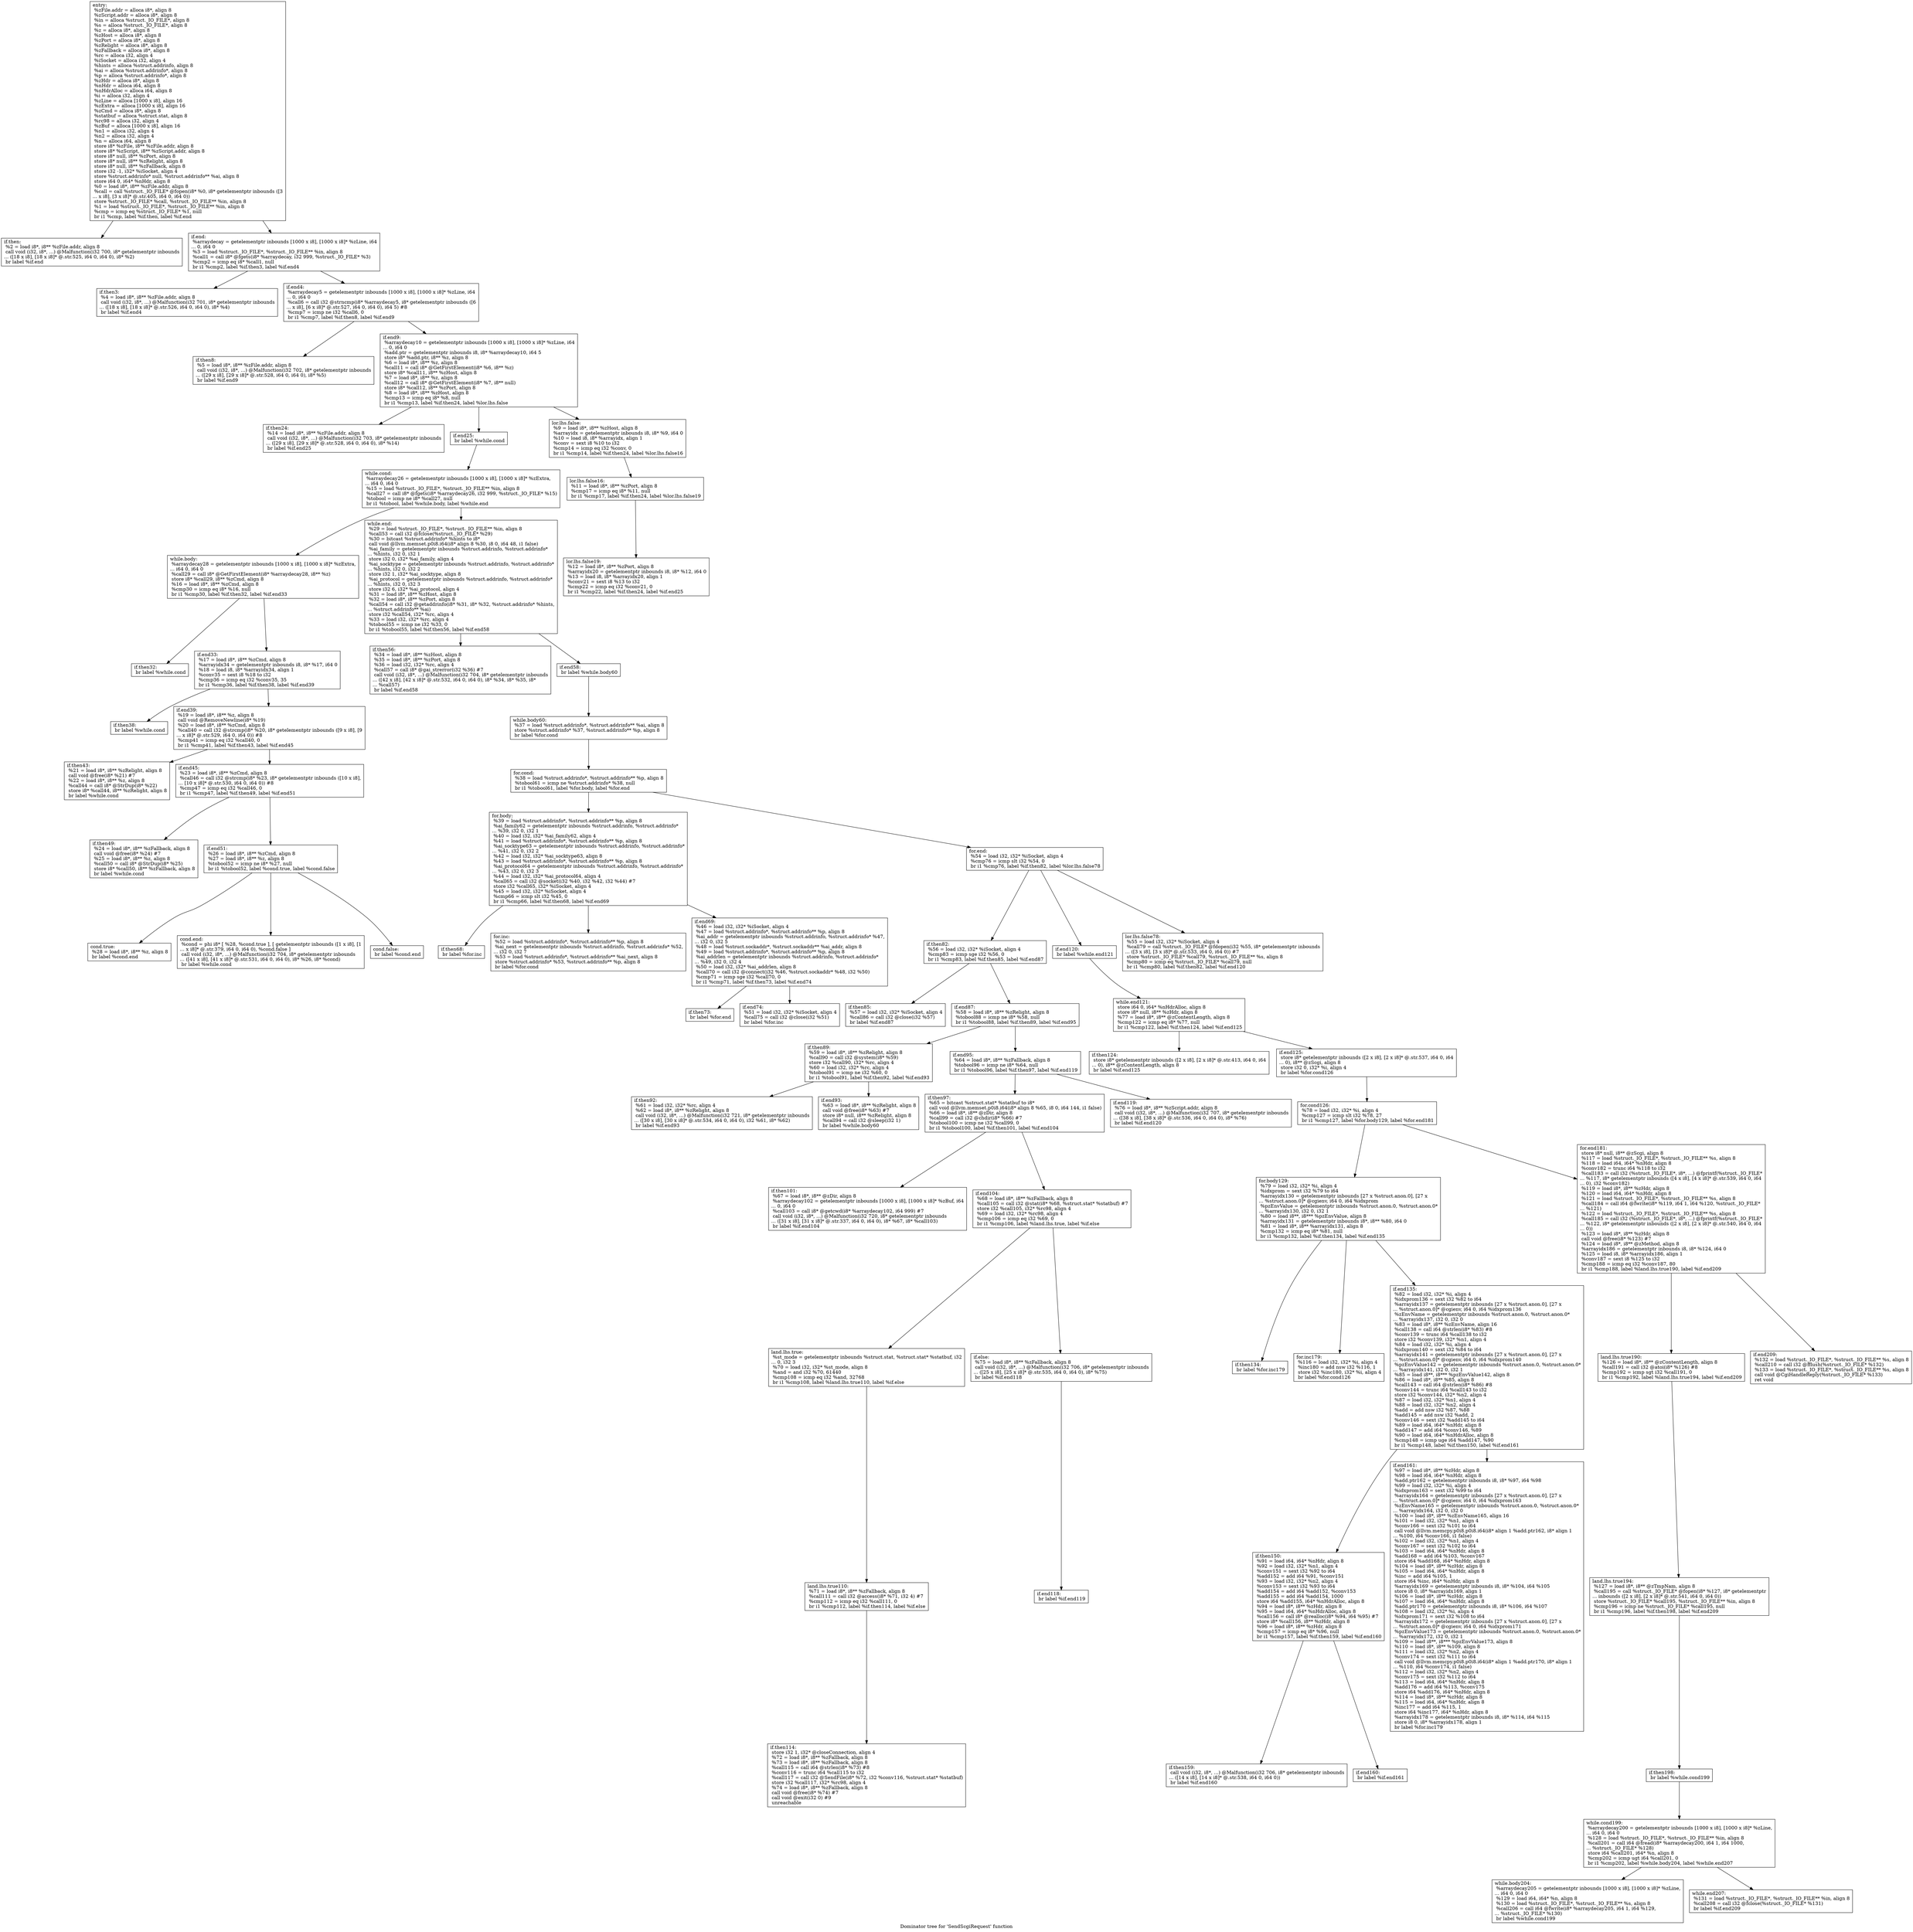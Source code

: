 digraph "Dominator tree for 'SendScgiRequest' function" {
	label="Dominator tree for 'SendScgiRequest' function";

	Node0xc307e0 [shape=record,label="{entry:\l  %zFile.addr = alloca i8*, align 8\l  %zScript.addr = alloca i8*, align 8\l  %in = alloca %struct._IO_FILE*, align 8\l  %s = alloca %struct._IO_FILE*, align 8\l  %z = alloca i8*, align 8\l  %zHost = alloca i8*, align 8\l  %zPort = alloca i8*, align 8\l  %zRelight = alloca i8*, align 8\l  %zFallback = alloca i8*, align 8\l  %rc = alloca i32, align 4\l  %iSocket = alloca i32, align 4\l  %hints = alloca %struct.addrinfo, align 8\l  %ai = alloca %struct.addrinfo*, align 8\l  %p = alloca %struct.addrinfo*, align 8\l  %zHdr = alloca i8*, align 8\l  %nHdr = alloca i64, align 8\l  %nHdrAlloc = alloca i64, align 8\l  %i = alloca i32, align 4\l  %zLine = alloca [1000 x i8], align 16\l  %zExtra = alloca [1000 x i8], align 16\l  %zCmd = alloca i8*, align 8\l  %statbuf = alloca %struct.stat, align 8\l  %rc98 = alloca i32, align 4\l  %zBuf = alloca [1000 x i8], align 16\l  %n1 = alloca i32, align 4\l  %n2 = alloca i32, align 4\l  %n = alloca i64, align 8\l  store i8* %zFile, i8** %zFile.addr, align 8\l  store i8* %zScript, i8** %zScript.addr, align 8\l  store i8* null, i8** %zPort, align 8\l  store i8* null, i8** %zRelight, align 8\l  store i8* null, i8** %zFallback, align 8\l  store i32 -1, i32* %iSocket, align 4\l  store %struct.addrinfo* null, %struct.addrinfo** %ai, align 8\l  store i64 0, i64* %nHdr, align 8\l  %0 = load i8*, i8** %zFile.addr, align 8\l  %call = call %struct._IO_FILE* @fopen(i8* %0, i8* getelementptr inbounds ([3\l... x i8], [3 x i8]* @.str.405, i64 0, i64 0))\l  store %struct._IO_FILE* %call, %struct._IO_FILE** %in, align 8\l  %1 = load %struct._IO_FILE*, %struct._IO_FILE** %in, align 8\l  %cmp = icmp eq %struct._IO_FILE* %1, null\l  br i1 %cmp, label %if.then, label %if.end\l}"];
	Node0xc307e0 -> Node0xc7e460;
	Node0xc307e0 -> Node0xc24620;
	Node0xc7e460 [shape=record,label="{if.then:                                          \l  %2 = load i8*, i8** %zFile.addr, align 8\l  call void (i32, i8*, ...) @Malfunction(i32 700, i8* getelementptr inbounds\l... ([18 x i8], [18 x i8]* @.str.525, i64 0, i64 0), i8* %2)\l  br label %if.end\l}"];
	Node0xc24620 [shape=record,label="{if.end:                                           \l  %arraydecay = getelementptr inbounds [1000 x i8], [1000 x i8]* %zLine, i64\l... 0, i64 0\l  %3 = load %struct._IO_FILE*, %struct._IO_FILE** %in, align 8\l  %call1 = call i8* @fgets(i8* %arraydecay, i32 999, %struct._IO_FILE* %3)\l  %cmp2 = icmp eq i8* %call1, null\l  br i1 %cmp2, label %if.then3, label %if.end4\l}"];
	Node0xc24620 -> Node0xc0ed00;
	Node0xc24620 -> Node0xc9e970;
	Node0xc0ed00 [shape=record,label="{if.then3:                                         \l  %4 = load i8*, i8** %zFile.addr, align 8\l  call void (i32, i8*, ...) @Malfunction(i32 701, i8* getelementptr inbounds\l... ([18 x i8], [18 x i8]* @.str.526, i64 0, i64 0), i8* %4)\l  br label %if.end4\l}"];
	Node0xc9e970 [shape=record,label="{if.end4:                                          \l  %arraydecay5 = getelementptr inbounds [1000 x i8], [1000 x i8]* %zLine, i64\l... 0, i64 0\l  %call6 = call i32 @strncmp(i8* %arraydecay5, i8* getelementptr inbounds ([6\l... x i8], [6 x i8]* @.str.527, i64 0, i64 0), i64 5) #8\l  %cmp7 = icmp ne i32 %call6, 0\l  br i1 %cmp7, label %if.then8, label %if.end9\l}"];
	Node0xc9e970 -> Node0xca3650;
	Node0xc9e970 -> Node0xc2b400;
	Node0xca3650 [shape=record,label="{if.then8:                                         \l  %5 = load i8*, i8** %zFile.addr, align 8\l  call void (i32, i8*, ...) @Malfunction(i32 702, i8* getelementptr inbounds\l... ([29 x i8], [29 x i8]* @.str.528, i64 0, i64 0), i8* %5)\l  br label %if.end9\l}"];
	Node0xc2b400 [shape=record,label="{if.end9:                                          \l  %arraydecay10 = getelementptr inbounds [1000 x i8], [1000 x i8]* %zLine, i64\l... 0, i64 0\l  %add.ptr = getelementptr inbounds i8, i8* %arraydecay10, i64 5\l  store i8* %add.ptr, i8** %z, align 8\l  %6 = load i8*, i8** %z, align 8\l  %call11 = call i8* @GetFirstElement(i8* %6, i8** %z)\l  store i8* %call11, i8** %zHost, align 8\l  %7 = load i8*, i8** %z, align 8\l  %call12 = call i8* @GetFirstElement(i8* %7, i8** null)\l  store i8* %call12, i8** %zPort, align 8\l  %8 = load i8*, i8** %zHost, align 8\l  %cmp13 = icmp eq i8* %8, null\l  br i1 %cmp13, label %if.then24, label %lor.lhs.false\l}"];
	Node0xc2b400 -> Node0xbf5b20;
	Node0xc2b400 -> Node0xc868c0;
	Node0xc2b400 -> Node0xc9cc80;
	Node0xbf5b20 [shape=record,label="{if.then24:                                        \l  %14 = load i8*, i8** %zFile.addr, align 8\l  call void (i32, i8*, ...) @Malfunction(i32 703, i8* getelementptr inbounds\l... ([29 x i8], [29 x i8]* @.str.528, i64 0, i64 0), i8* %14)\l  br label %if.end25\l}"];
	Node0xc868c0 [shape=record,label="{if.end25:                                         \l  br label %while.cond\l}"];
	Node0xc868c0 -> Node0xc9dca0;
	Node0xc9dca0 [shape=record,label="{while.cond:                                       \l  %arraydecay26 = getelementptr inbounds [1000 x i8], [1000 x i8]* %zExtra,\l... i64 0, i64 0\l  %15 = load %struct._IO_FILE*, %struct._IO_FILE** %in, align 8\l  %call27 = call i8* @fgets(i8* %arraydecay26, i32 999, %struct._IO_FILE* %15)\l  %tobool = icmp ne i8* %call27, null\l  br i1 %tobool, label %while.body, label %while.end\l}"];
	Node0xc9dca0 -> Node0xc96400;
	Node0xc9dca0 -> Node0xc82ad0;
	Node0xc96400 [shape=record,label="{while.body:                                       \l  %arraydecay28 = getelementptr inbounds [1000 x i8], [1000 x i8]* %zExtra,\l... i64 0, i64 0\l  %call29 = call i8* @GetFirstElement(i8* %arraydecay28, i8** %z)\l  store i8* %call29, i8** %zCmd, align 8\l  %16 = load i8*, i8** %zCmd, align 8\l  %cmp30 = icmp eq i8* %16, null\l  br i1 %cmp30, label %if.then32, label %if.end33\l}"];
	Node0xc96400 -> Node0xc9ffa0;
	Node0xc96400 -> Node0xc9c260;
	Node0xc9ffa0 [shape=record,label="{if.then32:                                        \l  br label %while.cond\l}"];
	Node0xc9c260 [shape=record,label="{if.end33:                                         \l  %17 = load i8*, i8** %zCmd, align 8\l  %arrayidx34 = getelementptr inbounds i8, i8* %17, i64 0\l  %18 = load i8, i8* %arrayidx34, align 1\l  %conv35 = sext i8 %18 to i32\l  %cmp36 = icmp eq i32 %conv35, 35\l  br i1 %cmp36, label %if.then38, label %if.end39\l}"];
	Node0xc9c260 -> Node0xcad330;
	Node0xc9c260 -> Node0xcb8680;
	Node0xcad330 [shape=record,label="{if.then38:                                        \l  br label %while.cond\l}"];
	Node0xcb8680 [shape=record,label="{if.end39:                                         \l  %19 = load i8*, i8** %z, align 8\l  call void @RemoveNewline(i8* %19)\l  %20 = load i8*, i8** %zCmd, align 8\l  %call40 = call i32 @strcmp(i8* %20, i8* getelementptr inbounds ([9 x i8], [9\l... x i8]* @.str.529, i64 0, i64 0)) #8\l  %cmp41 = icmp eq i32 %call40, 0\l  br i1 %cmp41, label %if.then43, label %if.end45\l}"];
	Node0xcb8680 -> Node0xbeba50;
	Node0xcb8680 -> Node0xc70a20;
	Node0xbeba50 [shape=record,label="{if.then43:                                        \l  %21 = load i8*, i8** %zRelight, align 8\l  call void @free(i8* %21) #7\l  %22 = load i8*, i8** %z, align 8\l  %call44 = call i8* @StrDup(i8* %22)\l  store i8* %call44, i8** %zRelight, align 8\l  br label %while.cond\l}"];
	Node0xc70a20 [shape=record,label="{if.end45:                                         \l  %23 = load i8*, i8** %zCmd, align 8\l  %call46 = call i32 @strcmp(i8* %23, i8* getelementptr inbounds ([10 x i8],\l... [10 x i8]* @.str.530, i64 0, i64 0)) #8\l  %cmp47 = icmp eq i32 %call46, 0\l  br i1 %cmp47, label %if.then49, label %if.end51\l}"];
	Node0xc70a20 -> Node0xbe84d0;
	Node0xc70a20 -> Node0xc29ab0;
	Node0xbe84d0 [shape=record,label="{if.then49:                                        \l  %24 = load i8*, i8** %zFallback, align 8\l  call void @free(i8* %24) #7\l  %25 = load i8*, i8** %z, align 8\l  %call50 = call i8* @StrDup(i8* %25)\l  store i8* %call50, i8** %zFallback, align 8\l  br label %while.cond\l}"];
	Node0xc29ab0 [shape=record,label="{if.end51:                                         \l  %26 = load i8*, i8** %zCmd, align 8\l  %27 = load i8*, i8** %z, align 8\l  %tobool52 = icmp ne i8* %27, null\l  br i1 %tobool52, label %cond.true, label %cond.false\l}"];
	Node0xc29ab0 -> Node0xc1af10;
	Node0xc29ab0 -> Node0xc81ec0;
	Node0xc29ab0 -> Node0xc45390;
	Node0xc1af10 [shape=record,label="{cond.true:                                        \l  %28 = load i8*, i8** %z, align 8\l  br label %cond.end\l}"];
	Node0xc81ec0 [shape=record,label="{cond.end:                                         \l  %cond = phi i8* [ %28, %cond.true ], [ getelementptr inbounds ([1 x i8], [1\l... x i8]* @.str.379, i64 0, i64 0), %cond.false ]\l  call void (i32, i8*, ...) @Malfunction(i32 704, i8* getelementptr inbounds\l... ([41 x i8], [41 x i8]* @.str.531, i64 0, i64 0), i8* %26, i8* %cond)\l  br label %while.cond\l}"];
	Node0xc45390 [shape=record,label="{cond.false:                                       \l  br label %cond.end\l}"];
	Node0xc82ad0 [shape=record,label="{while.end:                                        \l  %29 = load %struct._IO_FILE*, %struct._IO_FILE** %in, align 8\l  %call53 = call i32 @fclose(%struct._IO_FILE* %29)\l  %30 = bitcast %struct.addrinfo* %hints to i8*\l  call void @llvm.memset.p0i8.i64(i8* align 8 %30, i8 0, i64 48, i1 false)\l  %ai_family = getelementptr inbounds %struct.addrinfo, %struct.addrinfo*\l... %hints, i32 0, i32 1\l  store i32 0, i32* %ai_family, align 4\l  %ai_socktype = getelementptr inbounds %struct.addrinfo, %struct.addrinfo*\l... %hints, i32 0, i32 2\l  store i32 1, i32* %ai_socktype, align 8\l  %ai_protocol = getelementptr inbounds %struct.addrinfo, %struct.addrinfo*\l... %hints, i32 0, i32 3\l  store i32 6, i32* %ai_protocol, align 4\l  %31 = load i8*, i8** %zHost, align 8\l  %32 = load i8*, i8** %zPort, align 8\l  %call54 = call i32 @getaddrinfo(i8* %31, i8* %32, %struct.addrinfo* %hints,\l... %struct.addrinfo** %ai)\l  store i32 %call54, i32* %rc, align 4\l  %33 = load i32, i32* %rc, align 4\l  %tobool55 = icmp ne i32 %33, 0\l  br i1 %tobool55, label %if.then56, label %if.end58\l}"];
	Node0xc82ad0 -> Node0xcb9df0;
	Node0xc82ad0 -> Node0xcbe260;
	Node0xcb9df0 [shape=record,label="{if.then56:                                        \l  %34 = load i8*, i8** %zHost, align 8\l  %35 = load i8*, i8** %zPort, align 8\l  %36 = load i32, i32* %rc, align 4\l  %call57 = call i8* @gai_strerror(i32 %36) #7\l  call void (i32, i8*, ...) @Malfunction(i32 704, i8* getelementptr inbounds\l... ([42 x i8], [42 x i8]* @.str.532, i64 0, i64 0), i8* %34, i8* %35, i8*\l... %call57)\l  br label %if.end58\l}"];
	Node0xcbe260 [shape=record,label="{if.end58:                                         \l  br label %while.body60\l}"];
	Node0xcbe260 -> Node0xca4000;
	Node0xca4000 [shape=record,label="{while.body60:                                     \l  %37 = load %struct.addrinfo*, %struct.addrinfo** %ai, align 8\l  store %struct.addrinfo* %37, %struct.addrinfo** %p, align 8\l  br label %for.cond\l}"];
	Node0xca4000 -> Node0xc7f5a0;
	Node0xc7f5a0 [shape=record,label="{for.cond:                                         \l  %38 = load %struct.addrinfo*, %struct.addrinfo** %p, align 8\l  %tobool61 = icmp ne %struct.addrinfo* %38, null\l  br i1 %tobool61, label %for.body, label %for.end\l}"];
	Node0xc7f5a0 -> Node0xcbf040;
	Node0xc7f5a0 -> Node0xcafef0;
	Node0xcbf040 [shape=record,label="{for.body:                                         \l  %39 = load %struct.addrinfo*, %struct.addrinfo** %p, align 8\l  %ai_family62 = getelementptr inbounds %struct.addrinfo, %struct.addrinfo*\l... %39, i32 0, i32 1\l  %40 = load i32, i32* %ai_family62, align 4\l  %41 = load %struct.addrinfo*, %struct.addrinfo** %p, align 8\l  %ai_socktype63 = getelementptr inbounds %struct.addrinfo, %struct.addrinfo*\l... %41, i32 0, i32 2\l  %42 = load i32, i32* %ai_socktype63, align 8\l  %43 = load %struct.addrinfo*, %struct.addrinfo** %p, align 8\l  %ai_protocol64 = getelementptr inbounds %struct.addrinfo, %struct.addrinfo*\l... %43, i32 0, i32 3\l  %44 = load i32, i32* %ai_protocol64, align 4\l  %call65 = call i32 @socket(i32 %40, i32 %42, i32 %44) #7\l  store i32 %call65, i32* %iSocket, align 4\l  %45 = load i32, i32* %iSocket, align 4\l  %cmp66 = icmp slt i32 %45, 0\l  br i1 %cmp66, label %if.then68, label %if.end69\l}"];
	Node0xcbf040 -> Node0xbec430;
	Node0xcbf040 -> Node0xc0b350;
	Node0xcbf040 -> Node0xbfff00;
	Node0xbec430 [shape=record,label="{if.then68:                                        \l  br label %for.inc\l}"];
	Node0xc0b350 [shape=record,label="{for.inc:                                          \l  %52 = load %struct.addrinfo*, %struct.addrinfo** %p, align 8\l  %ai_next = getelementptr inbounds %struct.addrinfo, %struct.addrinfo* %52,\l... i32 0, i32 7\l  %53 = load %struct.addrinfo*, %struct.addrinfo** %ai_next, align 8\l  store %struct.addrinfo* %53, %struct.addrinfo** %p, align 8\l  br label %for.cond\l}"];
	Node0xbfff00 [shape=record,label="{if.end69:                                         \l  %46 = load i32, i32* %iSocket, align 4\l  %47 = load %struct.addrinfo*, %struct.addrinfo** %p, align 8\l  %ai_addr = getelementptr inbounds %struct.addrinfo, %struct.addrinfo* %47,\l... i32 0, i32 5\l  %48 = load %struct.sockaddr*, %struct.sockaddr** %ai_addr, align 8\l  %49 = load %struct.addrinfo*, %struct.addrinfo** %p, align 8\l  %ai_addrlen = getelementptr inbounds %struct.addrinfo, %struct.addrinfo*\l... %49, i32 0, i32 4\l  %50 = load i32, i32* %ai_addrlen, align 8\l  %call70 = call i32 @connect(i32 %46, %struct.sockaddr* %48, i32 %50)\l  %cmp71 = icmp sge i32 %call70, 0\l  br i1 %cmp71, label %if.then73, label %if.end74\l}"];
	Node0xbfff00 -> Node0xc6ceb0;
	Node0xbfff00 -> Node0xc79de0;
	Node0xc6ceb0 [shape=record,label="{if.then73:                                        \l  br label %for.end\l}"];
	Node0xc79de0 [shape=record,label="{if.end74:                                         \l  %51 = load i32, i32* %iSocket, align 4\l  %call75 = call i32 @close(i32 %51)\l  br label %for.inc\l}"];
	Node0xcafef0 [shape=record,label="{for.end:                                          \l  %54 = load i32, i32* %iSocket, align 4\l  %cmp76 = icmp slt i32 %54, 0\l  br i1 %cmp76, label %if.then82, label %lor.lhs.false78\l}"];
	Node0xcafef0 -> Node0xca6500;
	Node0xcafef0 -> Node0xc5a9e0;
	Node0xcafef0 -> Node0xc8b290;
	Node0xca6500 [shape=record,label="{if.then82:                                        \l  %56 = load i32, i32* %iSocket, align 4\l  %cmp83 = icmp sge i32 %56, 0\l  br i1 %cmp83, label %if.then85, label %if.end87\l}"];
	Node0xca6500 -> Node0xc175b0;
	Node0xca6500 -> Node0xcc7420;
	Node0xc175b0 [shape=record,label="{if.then85:                                        \l  %57 = load i32, i32* %iSocket, align 4\l  %call86 = call i32 @close(i32 %57)\l  br label %if.end87\l}"];
	Node0xcc7420 [shape=record,label="{if.end87:                                         \l  %58 = load i8*, i8** %zRelight, align 8\l  %tobool88 = icmp ne i8* %58, null\l  br i1 %tobool88, label %if.then89, label %if.end95\l}"];
	Node0xcc7420 -> Node0xc7a2e0;
	Node0xcc7420 -> Node0xcc6760;
	Node0xc7a2e0 [shape=record,label="{if.then89:                                        \l  %59 = load i8*, i8** %zRelight, align 8\l  %call90 = call i32 @system(i8* %59)\l  store i32 %call90, i32* %rc, align 4\l  %60 = load i32, i32* %rc, align 4\l  %tobool91 = icmp ne i32 %60, 0\l  br i1 %tobool91, label %if.then92, label %if.end93\l}"];
	Node0xc7a2e0 -> Node0xbede10;
	Node0xc7a2e0 -> Node0xcbb460;
	Node0xbede10 [shape=record,label="{if.then92:                                        \l  %61 = load i32, i32* %rc, align 4\l  %62 = load i8*, i8** %zRelight, align 8\l  call void (i32, i8*, ...) @Malfunction(i32 721, i8* getelementptr inbounds\l... ([30 x i8], [30 x i8]* @.str.534, i64 0, i64 0), i32 %61, i8* %62)\l  br label %if.end93\l}"];
	Node0xcbb460 [shape=record,label="{if.end93:                                         \l  %63 = load i8*, i8** %zRelight, align 8\l  call void @free(i8* %63) #7\l  store i8* null, i8** %zRelight, align 8\l  %call94 = call i32 @sleep(i32 1)\l  br label %while.body60\l}"];
	Node0xcc6760 [shape=record,label="{if.end95:                                         \l  %64 = load i8*, i8** %zFallback, align 8\l  %tobool96 = icmp ne i8* %64, null\l  br i1 %tobool96, label %if.then97, label %if.end119\l}"];
	Node0xcc6760 -> Node0xcaade0;
	Node0xcc6760 -> Node0xbf2f90;
	Node0xcaade0 [shape=record,label="{if.then97:                                        \l  %65 = bitcast %struct.stat* %statbuf to i8*\l  call void @llvm.memset.p0i8.i64(i8* align 8 %65, i8 0, i64 144, i1 false)\l  %66 = load i8*, i8** @zDir, align 8\l  %call99 = call i32 @chdir(i8* %66) #7\l  %tobool100 = icmp ne i32 %call99, 0\l  br i1 %tobool100, label %if.then101, label %if.end104\l}"];
	Node0xcaade0 -> Node0xc45df0;
	Node0xcaade0 -> Node0xca6d60;
	Node0xc45df0 [shape=record,label="{if.then101:                                       \l  %67 = load i8*, i8** @zDir, align 8\l  %arraydecay102 = getelementptr inbounds [1000 x i8], [1000 x i8]* %zBuf, i64\l... 0, i64 0\l  %call103 = call i8* @getcwd(i8* %arraydecay102, i64 999) #7\l  call void (i32, i8*, ...) @Malfunction(i32 720, i8* getelementptr inbounds\l... ([31 x i8], [31 x i8]* @.str.337, i64 0, i64 0), i8* %67, i8* %call103)\l  br label %if.end104\l}"];
	Node0xca6d60 [shape=record,label="{if.end104:                                        \l  %68 = load i8*, i8** %zFallback, align 8\l  %call105 = call i32 @stat(i8* %68, %struct.stat* %statbuf) #7\l  store i32 %call105, i32* %rc98, align 4\l  %69 = load i32, i32* %rc98, align 4\l  %cmp106 = icmp eq i32 %69, 0\l  br i1 %cmp106, label %land.lhs.true, label %if.else\l}"];
	Node0xca6d60 -> Node0xc17fd0;
	Node0xca6d60 -> Node0xcb82f0;
	Node0xc17fd0 [shape=record,label="{land.lhs.true:                                    \l  %st_mode = getelementptr inbounds %struct.stat, %struct.stat* %statbuf, i32\l... 0, i32 3\l  %70 = load i32, i32* %st_mode, align 8\l  %and = and i32 %70, 61440\l  %cmp108 = icmp eq i32 %and, 32768\l  br i1 %cmp108, label %land.lhs.true110, label %if.else\l}"];
	Node0xc17fd0 -> Node0xc84140;
	Node0xc84140 [shape=record,label="{land.lhs.true110:                                 \l  %71 = load i8*, i8** %zFallback, align 8\l  %call111 = call i32 @access(i8* %71, i32 4) #7\l  %cmp112 = icmp eq i32 %call111, 0\l  br i1 %cmp112, label %if.then114, label %if.else\l}"];
	Node0xc84140 -> Node0xc135e0;
	Node0xc135e0 [shape=record,label="{if.then114:                                       \l  store i32 1, i32* @closeConnection, align 4\l  %72 = load i8*, i8** %zFallback, align 8\l  %73 = load i8*, i8** %zFallback, align 8\l  %call115 = call i64 @strlen(i8* %73) #8\l  %conv116 = trunc i64 %call115 to i32\l  %call117 = call i32 @SendFile(i8* %72, i32 %conv116, %struct.stat* %statbuf)\l  store i32 %call117, i32* %rc98, align 4\l  %74 = load i8*, i8** %zFallback, align 8\l  call void @free(i8* %74) #7\l  call void @exit(i32 0) #9\l  unreachable\l}"];
	Node0xcb82f0 [shape=record,label="{if.else:                                          \l  %75 = load i8*, i8** %zFallback, align 8\l  call void (i32, i8*, ...) @Malfunction(i32 706, i8* getelementptr inbounds\l... ([25 x i8], [25 x i8]* @.str.535, i64 0, i64 0), i8* %75)\l  br label %if.end118\l}"];
	Node0xcb82f0 -> Node0xc78210;
	Node0xc78210 [shape=record,label="{if.end118:                                        \l  br label %if.end119\l}"];
	Node0xbf2f90 [shape=record,label="{if.end119:                                        \l  %76 = load i8*, i8** %zScript.addr, align 8\l  call void (i32, i8*, ...) @Malfunction(i32 707, i8* getelementptr inbounds\l... ([38 x i8], [38 x i8]* @.str.536, i64 0, i64 0), i8* %76)\l  br label %if.end120\l}"];
	Node0xc5a9e0 [shape=record,label="{if.end120:                                        \l  br label %while.end121\l}"];
	Node0xc5a9e0 -> Node0xc7f130;
	Node0xc7f130 [shape=record,label="{while.end121:                                     \l  store i64 0, i64* %nHdrAlloc, align 8\l  store i8* null, i8** %zHdr, align 8\l  %77 = load i8*, i8** @zContentLength, align 8\l  %cmp122 = icmp eq i8* %77, null\l  br i1 %cmp122, label %if.then124, label %if.end125\l}"];
	Node0xc7f130 -> Node0xc75810;
	Node0xc7f130 -> Node0xc852b0;
	Node0xc75810 [shape=record,label="{if.then124:                                       \l  store i8* getelementptr inbounds ([2 x i8], [2 x i8]* @.str.413, i64 0, i64\l... 0), i8** @zContentLength, align 8\l  br label %if.end125\l}"];
	Node0xc852b0 [shape=record,label="{if.end125:                                        \l  store i8* getelementptr inbounds ([2 x i8], [2 x i8]* @.str.537, i64 0, i64\l... 0), i8** @zScgi, align 8\l  store i32 0, i32* %i, align 4\l  br label %for.cond126\l}"];
	Node0xc852b0 -> Node0xc0c3b0;
	Node0xc0c3b0 [shape=record,label="{for.cond126:                                      \l  %78 = load i32, i32* %i, align 4\l  %cmp127 = icmp slt i32 %78, 27\l  br i1 %cmp127, label %for.body129, label %for.end181\l}"];
	Node0xc0c3b0 -> Node0xccb0c0;
	Node0xc0c3b0 -> Node0xc8df00;
	Node0xccb0c0 [shape=record,label="{for.body129:                                      \l  %79 = load i32, i32* %i, align 4\l  %idxprom = sext i32 %79 to i64\l  %arrayidx130 = getelementptr inbounds [27 x %struct.anon.0], [27 x\l... %struct.anon.0]* @cgienv, i64 0, i64 %idxprom\l  %pzEnvValue = getelementptr inbounds %struct.anon.0, %struct.anon.0*\l... %arrayidx130, i32 0, i32 1\l  %80 = load i8**, i8*** %pzEnvValue, align 8\l  %arrayidx131 = getelementptr inbounds i8*, i8** %80, i64 0\l  %81 = load i8*, i8** %arrayidx131, align 8\l  %cmp132 = icmp eq i8* %81, null\l  br i1 %cmp132, label %if.then134, label %if.end135\l}"];
	Node0xccb0c0 -> Node0xcaaaa0;
	Node0xccb0c0 -> Node0xc44a20;
	Node0xccb0c0 -> Node0xc7d830;
	Node0xcaaaa0 [shape=record,label="{if.then134:                                       \l  br label %for.inc179\l}"];
	Node0xc44a20 [shape=record,label="{for.inc179:                                       \l  %116 = load i32, i32* %i, align 4\l  %inc180 = add nsw i32 %116, 1\l  store i32 %inc180, i32* %i, align 4\l  br label %for.cond126\l}"];
	Node0xc7d830 [shape=record,label="{if.end135:                                        \l  %82 = load i32, i32* %i, align 4\l  %idxprom136 = sext i32 %82 to i64\l  %arrayidx137 = getelementptr inbounds [27 x %struct.anon.0], [27 x\l... %struct.anon.0]* @cgienv, i64 0, i64 %idxprom136\l  %zEnvName = getelementptr inbounds %struct.anon.0, %struct.anon.0*\l... %arrayidx137, i32 0, i32 0\l  %83 = load i8*, i8** %zEnvName, align 16\l  %call138 = call i64 @strlen(i8* %83) #8\l  %conv139 = trunc i64 %call138 to i32\l  store i32 %conv139, i32* %n1, align 4\l  %84 = load i32, i32* %i, align 4\l  %idxprom140 = sext i32 %84 to i64\l  %arrayidx141 = getelementptr inbounds [27 x %struct.anon.0], [27 x\l... %struct.anon.0]* @cgienv, i64 0, i64 %idxprom140\l  %pzEnvValue142 = getelementptr inbounds %struct.anon.0, %struct.anon.0*\l... %arrayidx141, i32 0, i32 1\l  %85 = load i8**, i8*** %pzEnvValue142, align 8\l  %86 = load i8*, i8** %85, align 8\l  %call143 = call i64 @strlen(i8* %86) #8\l  %conv144 = trunc i64 %call143 to i32\l  store i32 %conv144, i32* %n2, align 4\l  %87 = load i32, i32* %n1, align 4\l  %88 = load i32, i32* %n2, align 4\l  %add = add nsw i32 %87, %88\l  %add145 = add nsw i32 %add, 2\l  %conv146 = sext i32 %add145 to i64\l  %89 = load i64, i64* %nHdr, align 8\l  %add147 = add i64 %conv146, %89\l  %90 = load i64, i64* %nHdrAlloc, align 8\l  %cmp148 = icmp uge i64 %add147, %90\l  br i1 %cmp148, label %if.then150, label %if.end161\l}"];
	Node0xc7d830 -> Node0xcabc50;
	Node0xc7d830 -> Node0xc90400;
	Node0xcabc50 [shape=record,label="{if.then150:                                       \l  %91 = load i64, i64* %nHdr, align 8\l  %92 = load i32, i32* %n1, align 4\l  %conv151 = sext i32 %92 to i64\l  %add152 = add i64 %91, %conv151\l  %93 = load i32, i32* %n2, align 4\l  %conv153 = sext i32 %93 to i64\l  %add154 = add i64 %add152, %conv153\l  %add155 = add i64 %add154, 1000\l  store i64 %add155, i64* %nHdrAlloc, align 8\l  %94 = load i8*, i8** %zHdr, align 8\l  %95 = load i64, i64* %nHdrAlloc, align 8\l  %call156 = call i8* @realloc(i8* %94, i64 %95) #7\l  store i8* %call156, i8** %zHdr, align 8\l  %96 = load i8*, i8** %zHdr, align 8\l  %cmp157 = icmp eq i8* %96, null\l  br i1 %cmp157, label %if.then159, label %if.end160\l}"];
	Node0xcabc50 -> Node0xc6ccb0;
	Node0xcabc50 -> Node0xc67530;
	Node0xc6ccb0 [shape=record,label="{if.then159:                                       \l  call void (i32, i8*, ...) @Malfunction(i32 706, i8* getelementptr inbounds\l... ([14 x i8], [14 x i8]* @.str.538, i64 0, i64 0))\l  br label %if.end160\l}"];
	Node0xc67530 [shape=record,label="{if.end160:                                        \l  br label %if.end161\l}"];
	Node0xc90400 [shape=record,label="{if.end161:                                        \l  %97 = load i8*, i8** %zHdr, align 8\l  %98 = load i64, i64* %nHdr, align 8\l  %add.ptr162 = getelementptr inbounds i8, i8* %97, i64 %98\l  %99 = load i32, i32* %i, align 4\l  %idxprom163 = sext i32 %99 to i64\l  %arrayidx164 = getelementptr inbounds [27 x %struct.anon.0], [27 x\l... %struct.anon.0]* @cgienv, i64 0, i64 %idxprom163\l  %zEnvName165 = getelementptr inbounds %struct.anon.0, %struct.anon.0*\l... %arrayidx164, i32 0, i32 0\l  %100 = load i8*, i8** %zEnvName165, align 16\l  %101 = load i32, i32* %n1, align 4\l  %conv166 = sext i32 %101 to i64\l  call void @llvm.memcpy.p0i8.p0i8.i64(i8* align 1 %add.ptr162, i8* align 1\l... %100, i64 %conv166, i1 false)\l  %102 = load i32, i32* %n1, align 4\l  %conv167 = sext i32 %102 to i64\l  %103 = load i64, i64* %nHdr, align 8\l  %add168 = add i64 %103, %conv167\l  store i64 %add168, i64* %nHdr, align 8\l  %104 = load i8*, i8** %zHdr, align 8\l  %105 = load i64, i64* %nHdr, align 8\l  %inc = add i64 %105, 1\l  store i64 %inc, i64* %nHdr, align 8\l  %arrayidx169 = getelementptr inbounds i8, i8* %104, i64 %105\l  store i8 0, i8* %arrayidx169, align 1\l  %106 = load i8*, i8** %zHdr, align 8\l  %107 = load i64, i64* %nHdr, align 8\l  %add.ptr170 = getelementptr inbounds i8, i8* %106, i64 %107\l  %108 = load i32, i32* %i, align 4\l  %idxprom171 = sext i32 %108 to i64\l  %arrayidx172 = getelementptr inbounds [27 x %struct.anon.0], [27 x\l... %struct.anon.0]* @cgienv, i64 0, i64 %idxprom171\l  %pzEnvValue173 = getelementptr inbounds %struct.anon.0, %struct.anon.0*\l... %arrayidx172, i32 0, i32 1\l  %109 = load i8**, i8*** %pzEnvValue173, align 8\l  %110 = load i8*, i8** %109, align 8\l  %111 = load i32, i32* %n2, align 4\l  %conv174 = sext i32 %111 to i64\l  call void @llvm.memcpy.p0i8.p0i8.i64(i8* align 1 %add.ptr170, i8* align 1\l... %110, i64 %conv174, i1 false)\l  %112 = load i32, i32* %n2, align 4\l  %conv175 = sext i32 %112 to i64\l  %113 = load i64, i64* %nHdr, align 8\l  %add176 = add i64 %113, %conv175\l  store i64 %add176, i64* %nHdr, align 8\l  %114 = load i8*, i8** %zHdr, align 8\l  %115 = load i64, i64* %nHdr, align 8\l  %inc177 = add i64 %115, 1\l  store i64 %inc177, i64* %nHdr, align 8\l  %arrayidx178 = getelementptr inbounds i8, i8* %114, i64 %115\l  store i8 0, i8* %arrayidx178, align 1\l  br label %for.inc179\l}"];
	Node0xc8df00 [shape=record,label="{for.end181:                                       \l  store i8* null, i8** @zScgi, align 8\l  %117 = load %struct._IO_FILE*, %struct._IO_FILE** %s, align 8\l  %118 = load i64, i64* %nHdr, align 8\l  %conv182 = trunc i64 %118 to i32\l  %call183 = call i32 (%struct._IO_FILE*, i8*, ...) @fprintf(%struct._IO_FILE*\l... %117, i8* getelementptr inbounds ([4 x i8], [4 x i8]* @.str.539, i64 0, i64\l... 0), i32 %conv182)\l  %119 = load i8*, i8** %zHdr, align 8\l  %120 = load i64, i64* %nHdr, align 8\l  %121 = load %struct._IO_FILE*, %struct._IO_FILE** %s, align 8\l  %call184 = call i64 @fwrite(i8* %119, i64 1, i64 %120, %struct._IO_FILE*\l... %121)\l  %122 = load %struct._IO_FILE*, %struct._IO_FILE** %s, align 8\l  %call185 = call i32 (%struct._IO_FILE*, i8*, ...) @fprintf(%struct._IO_FILE*\l... %122, i8* getelementptr inbounds ([2 x i8], [2 x i8]* @.str.540, i64 0, i64\l... 0))\l  %123 = load i8*, i8** %zHdr, align 8\l  call void @free(i8* %123) #7\l  %124 = load i8*, i8** @zMethod, align 8\l  %arrayidx186 = getelementptr inbounds i8, i8* %124, i64 0\l  %125 = load i8, i8* %arrayidx186, align 1\l  %conv187 = sext i8 %125 to i32\l  %cmp188 = icmp eq i32 %conv187, 80\l  br i1 %cmp188, label %land.lhs.true190, label %if.end209\l}"];
	Node0xc8df00 -> Node0xc12b10;
	Node0xc8df00 -> Node0xca4450;
	Node0xc12b10 [shape=record,label="{land.lhs.true190:                                 \l  %126 = load i8*, i8** @zContentLength, align 8\l  %call191 = call i32 @atoi(i8* %126) #8\l  %cmp192 = icmp sgt i32 %call191, 0\l  br i1 %cmp192, label %land.lhs.true194, label %if.end209\l}"];
	Node0xc12b10 -> Node0xc967e0;
	Node0xc967e0 [shape=record,label="{land.lhs.true194:                                 \l  %127 = load i8*, i8** @zTmpNam, align 8\l  %call195 = call %struct._IO_FILE* @fopen(i8* %127, i8* getelementptr\l... inbounds ([2 x i8], [2 x i8]* @.str.541, i64 0, i64 0))\l  store %struct._IO_FILE* %call195, %struct._IO_FILE** %in, align 8\l  %cmp196 = icmp ne %struct._IO_FILE* %call195, null\l  br i1 %cmp196, label %if.then198, label %if.end209\l}"];
	Node0xc967e0 -> Node0xcacfa0;
	Node0xcacfa0 [shape=record,label="{if.then198:                                       \l  br label %while.cond199\l}"];
	Node0xcacfa0 -> Node0xcc7c20;
	Node0xcc7c20 [shape=record,label="{while.cond199:                                    \l  %arraydecay200 = getelementptr inbounds [1000 x i8], [1000 x i8]* %zLine,\l... i64 0, i64 0\l  %128 = load %struct._IO_FILE*, %struct._IO_FILE** %in, align 8\l  %call201 = call i64 @fread(i8* %arraydecay200, i64 1, i64 1000,\l... %struct._IO_FILE* %128)\l  store i64 %call201, i64* %n, align 8\l  %cmp202 = icmp ugt i64 %call201, 0\l  br i1 %cmp202, label %while.body204, label %while.end207\l}"];
	Node0xcc7c20 -> Node0xbedf10;
	Node0xcc7c20 -> Node0xc85870;
	Node0xbedf10 [shape=record,label="{while.body204:                                    \l  %arraydecay205 = getelementptr inbounds [1000 x i8], [1000 x i8]* %zLine,\l... i64 0, i64 0\l  %129 = load i64, i64* %n, align 8\l  %130 = load %struct._IO_FILE*, %struct._IO_FILE** %s, align 8\l  %call206 = call i64 @fwrite(i8* %arraydecay205, i64 1, i64 %129,\l... %struct._IO_FILE* %130)\l  br label %while.cond199\l}"];
	Node0xc85870 [shape=record,label="{while.end207:                                     \l  %131 = load %struct._IO_FILE*, %struct._IO_FILE** %in, align 8\l  %call208 = call i32 @fclose(%struct._IO_FILE* %131)\l  br label %if.end209\l}"];
	Node0xca4450 [shape=record,label="{if.end209:                                        \l  %132 = load %struct._IO_FILE*, %struct._IO_FILE** %s, align 8\l  %call210 = call i32 @fflush(%struct._IO_FILE* %132)\l  %133 = load %struct._IO_FILE*, %struct._IO_FILE** %s, align 8\l  call void @CgiHandleReply(%struct._IO_FILE* %133)\l  ret void\l}"];
	Node0xc8b290 [shape=record,label="{lor.lhs.false78:                                  \l  %55 = load i32, i32* %iSocket, align 4\l  %call79 = call %struct._IO_FILE* @fdopen(i32 %55, i8* getelementptr inbounds\l... ([3 x i8], [3 x i8]* @.str.533, i64 0, i64 0)) #7\l  store %struct._IO_FILE* %call79, %struct._IO_FILE** %s, align 8\l  %cmp80 = icmp eq %struct._IO_FILE* %call79, null\l  br i1 %cmp80, label %if.then82, label %if.end120\l}"];
	Node0xc9cc80 [shape=record,label="{lor.lhs.false:                                    \l  %9 = load i8*, i8** %zHost, align 8\l  %arrayidx = getelementptr inbounds i8, i8* %9, i64 0\l  %10 = load i8, i8* %arrayidx, align 1\l  %conv = sext i8 %10 to i32\l  %cmp14 = icmp eq i32 %conv, 0\l  br i1 %cmp14, label %if.then24, label %lor.lhs.false16\l}"];
	Node0xc9cc80 -> Node0xcd1a70;
	Node0xcd1a70 [shape=record,label="{lor.lhs.false16:                                  \l  %11 = load i8*, i8** %zPort, align 8\l  %cmp17 = icmp eq i8* %11, null\l  br i1 %cmp17, label %if.then24, label %lor.lhs.false19\l}"];
	Node0xcd1a70 -> Node0xcbe0a0;
	Node0xcbe0a0 [shape=record,label="{lor.lhs.false19:                                  \l  %12 = load i8*, i8** %zPort, align 8\l  %arrayidx20 = getelementptr inbounds i8, i8* %12, i64 0\l  %13 = load i8, i8* %arrayidx20, align 1\l  %conv21 = sext i8 %13 to i32\l  %cmp22 = icmp eq i32 %conv21, 0\l  br i1 %cmp22, label %if.then24, label %if.end25\l}"];
}
